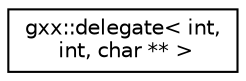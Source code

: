 digraph "Graphical Class Hierarchy"
{
  edge [fontname="Helvetica",fontsize="10",labelfontname="Helvetica",labelfontsize="10"];
  node [fontname="Helvetica",fontsize="10",shape=record];
  rankdir="LR";
  Node1 [label="gxx::delegate\< int,\l int, char ** \>",height=0.2,width=0.4,color="black", fillcolor="white", style="filled",URL="$classgxx_1_1delegate.html"];
}
